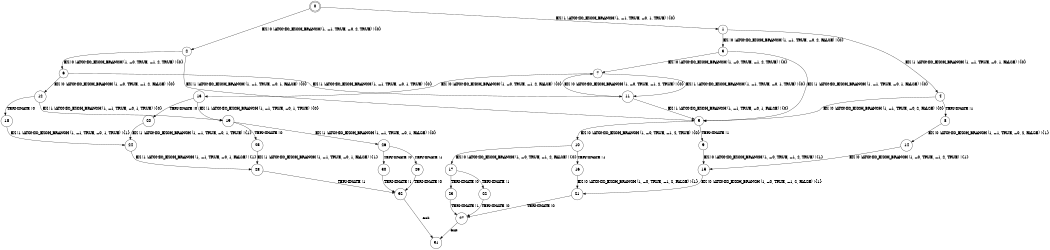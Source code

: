 digraph BCG {
size = "7, 10.5";
center = TRUE;
node [shape = circle];
0 [peripheries = 2];
0 -> 1 [label = "EX !1 !ATOMIC_EXCH_BRANCH (1, +1, TRUE, +0, 1, TRUE) !{0}"];
0 -> 2 [label = "EX !0 !ATOMIC_EXCH_BRANCH (1, +1, TRUE, +0, 2, TRUE) !{0}"];
1 -> 3 [label = "EX !0 !ATOMIC_EXCH_BRANCH (1, +1, TRUE, +0, 2, FALSE) !{0}"];
1 -> 4 [label = "EX !1 !ATOMIC_EXCH_BRANCH (1, +1, TRUE, +0, 1, FALSE) !{0}"];
2 -> 5 [label = "EX !1 !ATOMIC_EXCH_BRANCH (1, +1, TRUE, +0, 1, FALSE) !{0}"];
2 -> 6 [label = "EX !0 !ATOMIC_EXCH_BRANCH (1, +0, TRUE, +1, 2, TRUE) !{0}"];
3 -> 5 [label = "EX !1 !ATOMIC_EXCH_BRANCH (1, +1, TRUE, +0, 1, FALSE) !{0}"];
3 -> 7 [label = "EX !0 !ATOMIC_EXCH_BRANCH (1, +0, TRUE, +1, 2, TRUE) !{0}"];
4 -> 8 [label = "TERMINATE !1"];
4 -> 5 [label = "EX !0 !ATOMIC_EXCH_BRANCH (1, +1, TRUE, +0, 2, FALSE) !{0}"];
5 -> 9 [label = "TERMINATE !1"];
5 -> 10 [label = "EX !0 !ATOMIC_EXCH_BRANCH (1, +0, TRUE, +1, 2, TRUE) !{0}"];
6 -> 11 [label = "EX !1 !ATOMIC_EXCH_BRANCH (1, +1, TRUE, +0, 1, TRUE) !{0}"];
6 -> 12 [label = "EX !0 !ATOMIC_EXCH_BRANCH (1, +0, TRUE, +1, 2, FALSE) !{0}"];
7 -> 11 [label = "EX !1 !ATOMIC_EXCH_BRANCH (1, +1, TRUE, +0, 1, TRUE) !{0}"];
7 -> 13 [label = "EX !0 !ATOMIC_EXCH_BRANCH (1, +0, TRUE, +1, 2, FALSE) !{0}"];
8 -> 14 [label = "EX !0 !ATOMIC_EXCH_BRANCH (1, +1, TRUE, +0, 2, FALSE) !{1}"];
9 -> 15 [label = "EX !0 !ATOMIC_EXCH_BRANCH (1, +0, TRUE, +1, 2, TRUE) !{1}"];
10 -> 16 [label = "TERMINATE !1"];
10 -> 17 [label = "EX !0 !ATOMIC_EXCH_BRANCH (1, +0, TRUE, +1, 2, FALSE) !{0}"];
11 -> 5 [label = "EX !1 !ATOMIC_EXCH_BRANCH (1, +1, TRUE, +0, 1, FALSE) !{0}"];
11 -> 7 [label = "EX !0 !ATOMIC_EXCH_BRANCH (1, +0, TRUE, +1, 2, TRUE) !{0}"];
12 -> 18 [label = "TERMINATE !0"];
12 -> 19 [label = "EX !1 !ATOMIC_EXCH_BRANCH (1, +1, TRUE, +0, 1, TRUE) !{0}"];
13 -> 20 [label = "TERMINATE !0"];
13 -> 19 [label = "EX !1 !ATOMIC_EXCH_BRANCH (1, +1, TRUE, +0, 1, TRUE) !{0}"];
14 -> 15 [label = "EX !0 !ATOMIC_EXCH_BRANCH (1, +0, TRUE, +1, 2, TRUE) !{1}"];
15 -> 21 [label = "EX !0 !ATOMIC_EXCH_BRANCH (1, +0, TRUE, +1, 2, FALSE) !{1}"];
16 -> 21 [label = "EX !0 !ATOMIC_EXCH_BRANCH (1, +0, TRUE, +1, 2, FALSE) !{1}"];
17 -> 22 [label = "TERMINATE !1"];
17 -> 23 [label = "TERMINATE !0"];
18 -> 24 [label = "EX !1 !ATOMIC_EXCH_BRANCH (1, +1, TRUE, +0, 1, TRUE) !{1}"];
19 -> 25 [label = "TERMINATE !0"];
19 -> 26 [label = "EX !1 !ATOMIC_EXCH_BRANCH (1, +1, TRUE, +0, 1, FALSE) !{0}"];
20 -> 24 [label = "EX !1 !ATOMIC_EXCH_BRANCH (1, +1, TRUE, +0, 1, TRUE) !{1}"];
21 -> 27 [label = "TERMINATE !0"];
22 -> 27 [label = "TERMINATE !0"];
23 -> 27 [label = "TERMINATE !1"];
24 -> 28 [label = "EX !1 !ATOMIC_EXCH_BRANCH (1, +1, TRUE, +0, 1, FALSE) !{1}"];
25 -> 28 [label = "EX !1 !ATOMIC_EXCH_BRANCH (1, +1, TRUE, +0, 1, FALSE) !{1}"];
26 -> 29 [label = "TERMINATE !1"];
26 -> 30 [label = "TERMINATE !0"];
27 -> 31 [label = "exit"];
28 -> 32 [label = "TERMINATE !1"];
29 -> 32 [label = "TERMINATE !0"];
30 -> 32 [label = "TERMINATE !1"];
32 -> 31 [label = "exit"];
}

